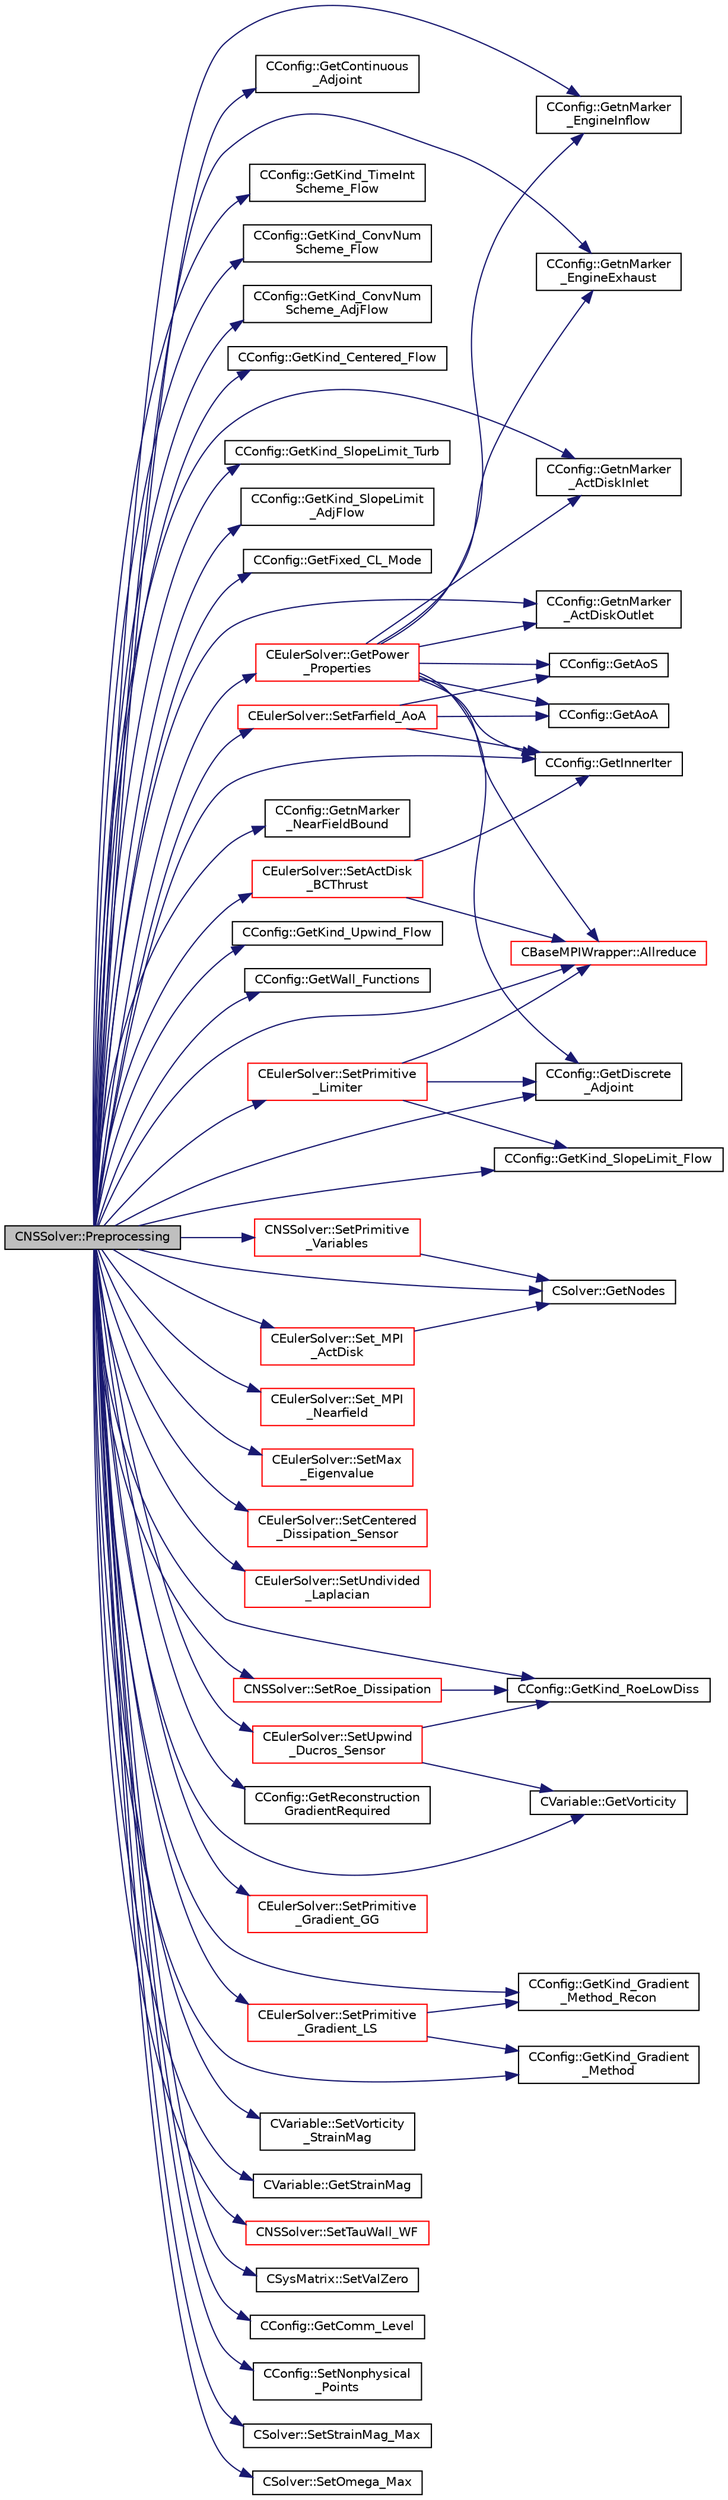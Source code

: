 digraph "CNSSolver::Preprocessing"
{
  edge [fontname="Helvetica",fontsize="10",labelfontname="Helvetica",labelfontsize="10"];
  node [fontname="Helvetica",fontsize="10",shape=record];
  rankdir="LR";
  Node552 [label="CNSSolver::Preprocessing",height=0.2,width=0.4,color="black", fillcolor="grey75", style="filled", fontcolor="black"];
  Node552 -> Node553 [color="midnightblue",fontsize="10",style="solid",fontname="Helvetica"];
  Node553 [label="CConfig::GetInnerIter",height=0.2,width=0.4,color="black", fillcolor="white", style="filled",URL="$class_c_config.html#afb04e3794a1a3cef3c5897f31f2efd2d",tooltip="Get the current FSI iteration number. "];
  Node552 -> Node554 [color="midnightblue",fontsize="10",style="solid",fontname="Helvetica"];
  Node554 [label="CConfig::GetContinuous\l_Adjoint",height=0.2,width=0.4,color="black", fillcolor="white", style="filled",URL="$class_c_config.html#a2917fd8eeb6a8bf275a3fc351aac2a5e",tooltip="Determines if problem is adjoint. "];
  Node552 -> Node555 [color="midnightblue",fontsize="10",style="solid",fontname="Helvetica"];
  Node555 [label="CConfig::GetDiscrete\l_Adjoint",height=0.2,width=0.4,color="black", fillcolor="white", style="filled",URL="$class_c_config.html#abe9f117dab934d76e518a9e8e40b142a",tooltip="Get the indicator whether we are solving an discrete adjoint problem. "];
  Node552 -> Node556 [color="midnightblue",fontsize="10",style="solid",fontname="Helvetica"];
  Node556 [label="CConfig::GetKind_TimeInt\lScheme_Flow",height=0.2,width=0.4,color="black", fillcolor="white", style="filled",URL="$class_c_config.html#a20e5fd7b43cfd2bf2bcf5137f12bc635",tooltip="Get the kind of integration scheme (explicit or implicit) for the flow equations. ..."];
  Node552 -> Node557 [color="midnightblue",fontsize="10",style="solid",fontname="Helvetica"];
  Node557 [label="CConfig::GetKind_ConvNum\lScheme_Flow",height=0.2,width=0.4,color="black", fillcolor="white", style="filled",URL="$class_c_config.html#a37d84fba27cc0fce5fb4dad75277aa0d",tooltip="Get the kind of convective numerical scheme for the flow equations (centered or upwind). "];
  Node552 -> Node558 [color="midnightblue",fontsize="10",style="solid",fontname="Helvetica"];
  Node558 [label="CConfig::GetKind_ConvNum\lScheme_AdjFlow",height=0.2,width=0.4,color="black", fillcolor="white", style="filled",URL="$class_c_config.html#a3e3813b3bb9d7242909c0ee42c59dadd",tooltip="Get the kind of convective numerical scheme for the adjoint flow equations (centered or upwind)..."];
  Node552 -> Node559 [color="midnightblue",fontsize="10",style="solid",fontname="Helvetica"];
  Node559 [label="CConfig::GetKind_Centered_Flow",height=0.2,width=0.4,color="black", fillcolor="white", style="filled",URL="$class_c_config.html#a130e07727d19c4018ead72790f5ede0b",tooltip="Get the kind of center convective numerical scheme for the flow equations. "];
  Node552 -> Node560 [color="midnightblue",fontsize="10",style="solid",fontname="Helvetica"];
  Node560 [label="CConfig::GetKind_SlopeLimit_Flow",height=0.2,width=0.4,color="black", fillcolor="white", style="filled",URL="$class_c_config.html#a2604613ee15ea8d060347a099576bdb7",tooltip="Get the method for limiting the spatial gradients. "];
  Node552 -> Node561 [color="midnightblue",fontsize="10",style="solid",fontname="Helvetica"];
  Node561 [label="CConfig::GetKind_SlopeLimit_Turb",height=0.2,width=0.4,color="black", fillcolor="white", style="filled",URL="$class_c_config.html#adb6cca30109a0f88831a803bc1f7415b",tooltip="Get the method for limiting the spatial gradients. "];
  Node552 -> Node562 [color="midnightblue",fontsize="10",style="solid",fontname="Helvetica"];
  Node562 [label="CConfig::GetKind_SlopeLimit\l_AdjFlow",height=0.2,width=0.4,color="black", fillcolor="white", style="filled",URL="$class_c_config.html#a89156d3db0310793202c243806d4a479",tooltip="Get the method for limiting the spatial gradients. "];
  Node552 -> Node563 [color="midnightblue",fontsize="10",style="solid",fontname="Helvetica"];
  Node563 [label="CConfig::GetFixed_CL_Mode",height=0.2,width=0.4,color="black", fillcolor="white", style="filled",URL="$class_c_config.html#abd97282665d4d8885078aac10735e708",tooltip="Get information about whether to use fixed CL mode. "];
  Node552 -> Node564 [color="midnightblue",fontsize="10",style="solid",fontname="Helvetica"];
  Node564 [label="CConfig::GetnMarker\l_EngineInflow",height=0.2,width=0.4,color="black", fillcolor="white", style="filled",URL="$class_c_config.html#a74b42a12b3e0f728a8ff967106430f7f",tooltip="Get the total number of boundary markers. "];
  Node552 -> Node565 [color="midnightblue",fontsize="10",style="solid",fontname="Helvetica"];
  Node565 [label="CConfig::GetnMarker\l_EngineExhaust",height=0.2,width=0.4,color="black", fillcolor="white", style="filled",URL="$class_c_config.html#ab901c8247b8cbf2b08e7addb490703eb",tooltip="Get the total number of boundary markers. "];
  Node552 -> Node566 [color="midnightblue",fontsize="10",style="solid",fontname="Helvetica"];
  Node566 [label="CConfig::GetnMarker\l_ActDiskInlet",height=0.2,width=0.4,color="black", fillcolor="white", style="filled",URL="$class_c_config.html#a4b00905a119f01898988cd633c4d7d5b",tooltip="Get the total number of boundary markers. "];
  Node552 -> Node567 [color="midnightblue",fontsize="10",style="solid",fontname="Helvetica"];
  Node567 [label="CConfig::GetnMarker\l_ActDiskOutlet",height=0.2,width=0.4,color="black", fillcolor="white", style="filled",URL="$class_c_config.html#a6e98660ec0475b808e5232cac507fc4d",tooltip="Get the total number of boundary markers. "];
  Node552 -> Node568 [color="midnightblue",fontsize="10",style="solid",fontname="Helvetica"];
  Node568 [label="CConfig::GetnMarker\l_NearFieldBound",height=0.2,width=0.4,color="black", fillcolor="white", style="filled",URL="$class_c_config.html#a662befbbcc4f834b4bf3791c8f61e5b9",tooltip="Get the total number of boundary markers. "];
  Node552 -> Node569 [color="midnightblue",fontsize="10",style="solid",fontname="Helvetica"];
  Node569 [label="CConfig::GetKind_RoeLowDiss",height=0.2,width=0.4,color="black", fillcolor="white", style="filled",URL="$class_c_config.html#ac5bec4548aaef1effa84ad7a3a038e35",tooltip="Get the Kind of Roe Low Dissipation Scheme for Unsteady flows. "];
  Node552 -> Node570 [color="midnightblue",fontsize="10",style="solid",fontname="Helvetica"];
  Node570 [label="CConfig::GetKind_Upwind_Flow",height=0.2,width=0.4,color="black", fillcolor="white", style="filled",URL="$class_c_config.html#a97f0506e4307fbc833adc0320a2a7df6",tooltip="Get the kind of upwind convective numerical scheme for the flow equations. "];
  Node552 -> Node571 [color="midnightblue",fontsize="10",style="solid",fontname="Helvetica"];
  Node571 [label="CConfig::GetWall_Functions",height=0.2,width=0.4,color="black", fillcolor="white", style="filled",URL="$class_c_config.html#ad0213bb2631f9e9ebb9d81e3431e2806",tooltip="Get information about whether to use wall functions. "];
  Node552 -> Node572 [color="midnightblue",fontsize="10",style="solid",fontname="Helvetica"];
  Node572 [label="CEulerSolver::SetFarfield_AoA",height=0.2,width=0.4,color="red", fillcolor="white", style="filled",URL="$class_c_euler_solver.html#ae9346f0feebb8b28613bfc7838d3d121",tooltip="Update the AoA and freestream velocity at the farfield. "];
  Node572 -> Node553 [color="midnightblue",fontsize="10",style="solid",fontname="Helvetica"];
  Node572 -> Node573 [color="midnightblue",fontsize="10",style="solid",fontname="Helvetica"];
  Node573 [label="CConfig::GetAoS",height=0.2,width=0.4,color="black", fillcolor="white", style="filled",URL="$class_c_config.html#a4305a79a4c74f13160c0dd8daae181ef",tooltip="Get the angle of sideslip of the body. It relates to the rotation of the aircraft centerline from the..."];
  Node572 -> Node574 [color="midnightblue",fontsize="10",style="solid",fontname="Helvetica"];
  Node574 [label="CConfig::GetAoA",height=0.2,width=0.4,color="black", fillcolor="white", style="filled",URL="$class_c_config.html#a6020a5df7025ffb286f9b9f55f3f2773",tooltip="Get the angle of attack of the body. This is the angle between a reference line on a lifting body (of..."];
  Node552 -> Node585 [color="midnightblue",fontsize="10",style="solid",fontname="Helvetica"];
  Node585 [label="CNSSolver::SetPrimitive\l_Variables",height=0.2,width=0.4,color="red", fillcolor="white", style="filled",URL="$class_c_n_s_solver.html#a243b3ecbee1462f56c811f4f5cbc5adc",tooltip="Compute the velocity^2, SoundSpeed, Pressure, Enthalpy, Viscosity. "];
  Node585 -> Node587 [color="midnightblue",fontsize="10",style="solid",fontname="Helvetica"];
  Node587 [label="CSolver::GetNodes",height=0.2,width=0.4,color="black", fillcolor="white", style="filled",URL="$class_c_solver.html#af3198e52a2ea377bb765647b5e697197",tooltip="Allow outside access to the nodes of the solver, containing conservatives, primitives, etc. "];
  Node552 -> Node599 [color="midnightblue",fontsize="10",style="solid",fontname="Helvetica"];
  Node599 [label="CEulerSolver::GetPower\l_Properties",height=0.2,width=0.4,color="red", fillcolor="white", style="filled",URL="$class_c_euler_solver.html#ad8b538a82e5a7a7e3903ec29954b1d07",tooltip="Compute the Fan face Mach number. "];
  Node599 -> Node574 [color="midnightblue",fontsize="10",style="solid",fontname="Helvetica"];
  Node599 -> Node573 [color="midnightblue",fontsize="10",style="solid",fontname="Helvetica"];
  Node599 -> Node553 [color="midnightblue",fontsize="10",style="solid",fontname="Helvetica"];
  Node599 -> Node555 [color="midnightblue",fontsize="10",style="solid",fontname="Helvetica"];
  Node599 -> Node564 [color="midnightblue",fontsize="10",style="solid",fontname="Helvetica"];
  Node599 -> Node565 [color="midnightblue",fontsize="10",style="solid",fontname="Helvetica"];
  Node599 -> Node566 [color="midnightblue",fontsize="10",style="solid",fontname="Helvetica"];
  Node599 -> Node567 [color="midnightblue",fontsize="10",style="solid",fontname="Helvetica"];
  Node599 -> Node614 [color="midnightblue",fontsize="10",style="solid",fontname="Helvetica"];
  Node614 [label="CBaseMPIWrapper::Allreduce",height=0.2,width=0.4,color="red", fillcolor="white", style="filled",URL="$class_c_base_m_p_i_wrapper.html#a637b6fd917a8ca91ce748ba88e0d66b6"];
  Node552 -> Node745 [color="midnightblue",fontsize="10",style="solid",fontname="Helvetica"];
  Node745 [label="CEulerSolver::Set_MPI\l_ActDisk",height=0.2,width=0.4,color="red", fillcolor="white", style="filled",URL="$class_c_euler_solver.html#a6af5752ae941083a42f1d5761adb27ef",tooltip="Parallelization of Undivided Laplacian. "];
  Node745 -> Node587 [color="midnightblue",fontsize="10",style="solid",fontname="Helvetica"];
  Node552 -> Node755 [color="midnightblue",fontsize="10",style="solid",fontname="Helvetica"];
  Node755 [label="CEulerSolver::SetActDisk\l_BCThrust",height=0.2,width=0.4,color="red", fillcolor="white", style="filled",URL="$class_c_euler_solver.html#a147d5ae75cf7de115e4be2c23ba95f6d",tooltip="Update the AoA and freestream velocity at the farfield. "];
  Node755 -> Node553 [color="midnightblue",fontsize="10",style="solid",fontname="Helvetica"];
  Node755 -> Node614 [color="midnightblue",fontsize="10",style="solid",fontname="Helvetica"];
  Node552 -> Node778 [color="midnightblue",fontsize="10",style="solid",fontname="Helvetica"];
  Node778 [label="CEulerSolver::Set_MPI\l_Nearfield",height=0.2,width=0.4,color="red", fillcolor="white", style="filled",URL="$class_c_euler_solver.html#a0a8ca4d40a036d15e801faf05b3c5861",tooltip="Parallelization of Undivided Laplacian. "];
  Node552 -> Node781 [color="midnightblue",fontsize="10",style="solid",fontname="Helvetica"];
  Node781 [label="CEulerSolver::SetMax\l_Eigenvalue",height=0.2,width=0.4,color="red", fillcolor="white", style="filled",URL="$class_c_euler_solver.html#a76f7fdf349ae41c6f0cf4df82b571fb1",tooltip="Compute the max eigenvalue. "];
  Node552 -> Node878 [color="midnightblue",fontsize="10",style="solid",fontname="Helvetica"];
  Node878 [label="CEulerSolver::SetCentered\l_Dissipation_Sensor",height=0.2,width=0.4,color="red", fillcolor="white", style="filled",URL="$class_c_euler_solver.html#a2f4e3619ae65c63cbda1ef2098441ab4",tooltip="Compute a pressure sensor switch. "];
  Node552 -> Node880 [color="midnightblue",fontsize="10",style="solid",fontname="Helvetica"];
  Node880 [label="CEulerSolver::SetUndivided\l_Laplacian",height=0.2,width=0.4,color="red", fillcolor="white", style="filled",URL="$class_c_euler_solver.html#adc7c82a25b8be22b16b5452c1992744f",tooltip="Compute the undivided laplacian for the solution, except the energy equation. "];
  Node552 -> Node884 [color="midnightblue",fontsize="10",style="solid",fontname="Helvetica"];
  Node884 [label="CNSSolver::SetRoe_Dissipation",height=0.2,width=0.4,color="red", fillcolor="white", style="filled",URL="$class_c_n_s_solver.html#a00e58d4ca2020dcbf449003c71dab6a2",tooltip="A virtual member. "];
  Node884 -> Node569 [color="midnightblue",fontsize="10",style="solid",fontname="Helvetica"];
  Node552 -> Node890 [color="midnightblue",fontsize="10",style="solid",fontname="Helvetica"];
  Node890 [label="CEulerSolver::SetUpwind\l_Ducros_Sensor",height=0.2,width=0.4,color="red", fillcolor="white", style="filled",URL="$class_c_euler_solver.html#aad67b818e2f5c133118d2a4cca7845f3",tooltip="Compute Ducros Sensor for Roe Dissipation. "];
  Node890 -> Node893 [color="midnightblue",fontsize="10",style="solid",fontname="Helvetica"];
  Node893 [label="CVariable::GetVorticity",height=0.2,width=0.4,color="black", fillcolor="white", style="filled",URL="$class_c_variable.html#a047fd769c6eae7a44a98f71319ef39ae",tooltip="A virtual member. "];
  Node890 -> Node569 [color="midnightblue",fontsize="10",style="solid",fontname="Helvetica"];
  Node552 -> Node894 [color="midnightblue",fontsize="10",style="solid",fontname="Helvetica"];
  Node894 [label="CConfig::GetReconstruction\lGradientRequired",height=0.2,width=0.4,color="black", fillcolor="white", style="filled",URL="$class_c_config.html#a6f035f69eedad52f835efb73dccd3dfd",tooltip="Get flag for whether a second gradient calculation is required for upwind reconstruction alone..."];
  Node552 -> Node895 [color="midnightblue",fontsize="10",style="solid",fontname="Helvetica"];
  Node895 [label="CConfig::GetKind_Gradient\l_Method_Recon",height=0.2,width=0.4,color="black", fillcolor="white", style="filled",URL="$class_c_config.html#aca57a120515be840559558806f30c07b",tooltip="Get the kind of method for computation of spatial gradients used for upwind reconstruction. "];
  Node552 -> Node896 [color="midnightblue",fontsize="10",style="solid",fontname="Helvetica"];
  Node896 [label="CEulerSolver::SetPrimitive\l_Gradient_GG",height=0.2,width=0.4,color="red", fillcolor="white", style="filled",URL="$class_c_euler_solver.html#a74fb3b502b83371fcf0728ec546e039b",tooltip="Compute the gradient of the primitive variables using Green-Gauss method, and stores the result in th..."];
  Node552 -> Node902 [color="midnightblue",fontsize="10",style="solid",fontname="Helvetica"];
  Node902 [label="CEulerSolver::SetPrimitive\l_Gradient_LS",height=0.2,width=0.4,color="red", fillcolor="white", style="filled",URL="$class_c_euler_solver.html#a734d5bd064215fb722477f39993155d4",tooltip="Compute the gradient of the primitive variables using a Least-Squares method, and stores the result i..."];
  Node902 -> Node895 [color="midnightblue",fontsize="10",style="solid",fontname="Helvetica"];
  Node902 -> Node903 [color="midnightblue",fontsize="10",style="solid",fontname="Helvetica"];
  Node903 [label="CConfig::GetKind_Gradient\l_Method",height=0.2,width=0.4,color="black", fillcolor="white", style="filled",URL="$class_c_config.html#afc99e16f4eb125197d3d900a038c020f",tooltip="Get the kind of method for computation of spatial gradients used for viscous and source terms..."];
  Node552 -> Node903 [color="midnightblue",fontsize="10",style="solid",fontname="Helvetica"];
  Node552 -> Node910 [color="midnightblue",fontsize="10",style="solid",fontname="Helvetica"];
  Node910 [label="CEulerSolver::SetPrimitive\l_Limiter",height=0.2,width=0.4,color="red", fillcolor="white", style="filled",URL="$class_c_euler_solver.html#a43004a7f0fad7a6d1f435144710bf13e",tooltip="Compute the limiter of the primitive variables. "];
  Node910 -> Node555 [color="midnightblue",fontsize="10",style="solid",fontname="Helvetica"];
  Node910 -> Node560 [color="midnightblue",fontsize="10",style="solid",fontname="Helvetica"];
  Node910 -> Node614 [color="midnightblue",fontsize="10",style="solid",fontname="Helvetica"];
  Node552 -> Node587 [color="midnightblue",fontsize="10",style="solid",fontname="Helvetica"];
  Node552 -> Node920 [color="midnightblue",fontsize="10",style="solid",fontname="Helvetica"];
  Node920 [label="CVariable::SetVorticity\l_StrainMag",height=0.2,width=0.4,color="black", fillcolor="white", style="filled",URL="$class_c_variable.html#a2dff0bf7632213d3036f4630b2e9b561",tooltip="A virtual member. "];
  Node552 -> Node921 [color="midnightblue",fontsize="10",style="solid",fontname="Helvetica"];
  Node921 [label="CVariable::GetStrainMag",height=0.2,width=0.4,color="black", fillcolor="white", style="filled",URL="$class_c_variable.html#ab4bbba726600a999885491bb437c9fa8",tooltip="A virtual member. "];
  Node552 -> Node893 [color="midnightblue",fontsize="10",style="solid",fontname="Helvetica"];
  Node552 -> Node922 [color="midnightblue",fontsize="10",style="solid",fontname="Helvetica"];
  Node922 [label="CNSSolver::SetTauWall_WF",height=0.2,width=0.4,color="red", fillcolor="white", style="filled",URL="$class_c_n_s_solver.html#afeaca8e0c1a6da9eb2c4d2ddd64bc949",tooltip="Computes the wall shear stress (Tau_Wall) on the surface using a wall function. "];
  Node552 -> Node930 [color="midnightblue",fontsize="10",style="solid",fontname="Helvetica"];
  Node930 [label="CSysMatrix::SetValZero",height=0.2,width=0.4,color="black", fillcolor="white", style="filled",URL="$class_c_sys_matrix.html#a8f974ad2e089dccfc99ea21a4ef5a819",tooltip="Sets to zero all the entries of the sparse matrix. "];
  Node552 -> Node931 [color="midnightblue",fontsize="10",style="solid",fontname="Helvetica"];
  Node931 [label="CConfig::GetComm_Level",height=0.2,width=0.4,color="black", fillcolor="white", style="filled",URL="$class_c_config.html#ab71278d2692ca5217674036650b02923",tooltip="Get the level of MPI communications to be performed. "];
  Node552 -> Node614 [color="midnightblue",fontsize="10",style="solid",fontname="Helvetica"];
  Node552 -> Node932 [color="midnightblue",fontsize="10",style="solid",fontname="Helvetica"];
  Node932 [label="CConfig::SetNonphysical\l_Points",height=0.2,width=0.4,color="black", fillcolor="white", style="filled",URL="$class_c_config.html#a434fe0922532828b7e40ded865c5ce51",tooltip="Set the current number of non-physical nodes in the solution. "];
  Node552 -> Node933 [color="midnightblue",fontsize="10",style="solid",fontname="Helvetica"];
  Node933 [label="CSolver::SetStrainMag_Max",height=0.2,width=0.4,color="black", fillcolor="white", style="filled",URL="$class_c_solver.html#a7ff775c15c928835ed094e3f62085d5c",tooltip="A virtual member. "];
  Node552 -> Node934 [color="midnightblue",fontsize="10",style="solid",fontname="Helvetica"];
  Node934 [label="CSolver::SetOmega_Max",height=0.2,width=0.4,color="black", fillcolor="white", style="filled",URL="$class_c_solver.html#a4a793f2c71df40b2c55dfe70b2a835f6",tooltip="A virtual member. "];
}
